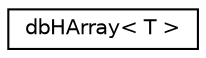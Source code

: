 digraph "Graphical Class Hierarchy"
{
 // INTERACTIVE_SVG=YES
 // LATEX_PDF_SIZE
  edge [fontname="Helvetica",fontsize="10",labelfontname="Helvetica",labelfontsize="10"];
  node [fontname="Helvetica",fontsize="10",shape=record];
  rankdir="LR";
  Node0 [label="dbHArray\< T \>",height=0.2,width=0.4,color="black", fillcolor="white", style="filled",URL="$classdbHArray.html",tooltip=" "];
}
